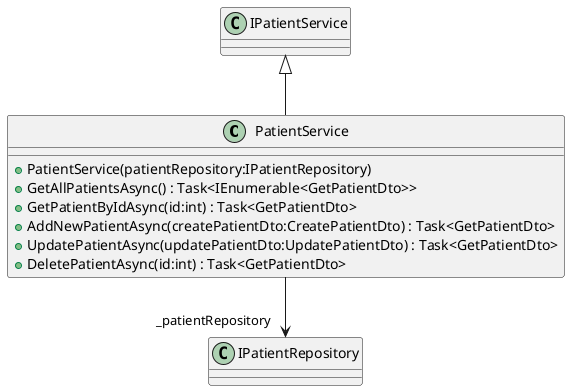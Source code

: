 @startuml
class PatientService {
    + PatientService(patientRepository:IPatientRepository)
    + GetAllPatientsAsync() : Task<IEnumerable<GetPatientDto>>
    + GetPatientByIdAsync(id:int) : Task<GetPatientDto>
    + AddNewPatientAsync(createPatientDto:CreatePatientDto) : Task<GetPatientDto>
    + UpdatePatientAsync(updatePatientDto:UpdatePatientDto) : Task<GetPatientDto>
    + DeletePatientAsync(id:int) : Task<GetPatientDto>
}
IPatientService <|-- PatientService
PatientService --> "_patientRepository" IPatientRepository
@enduml
